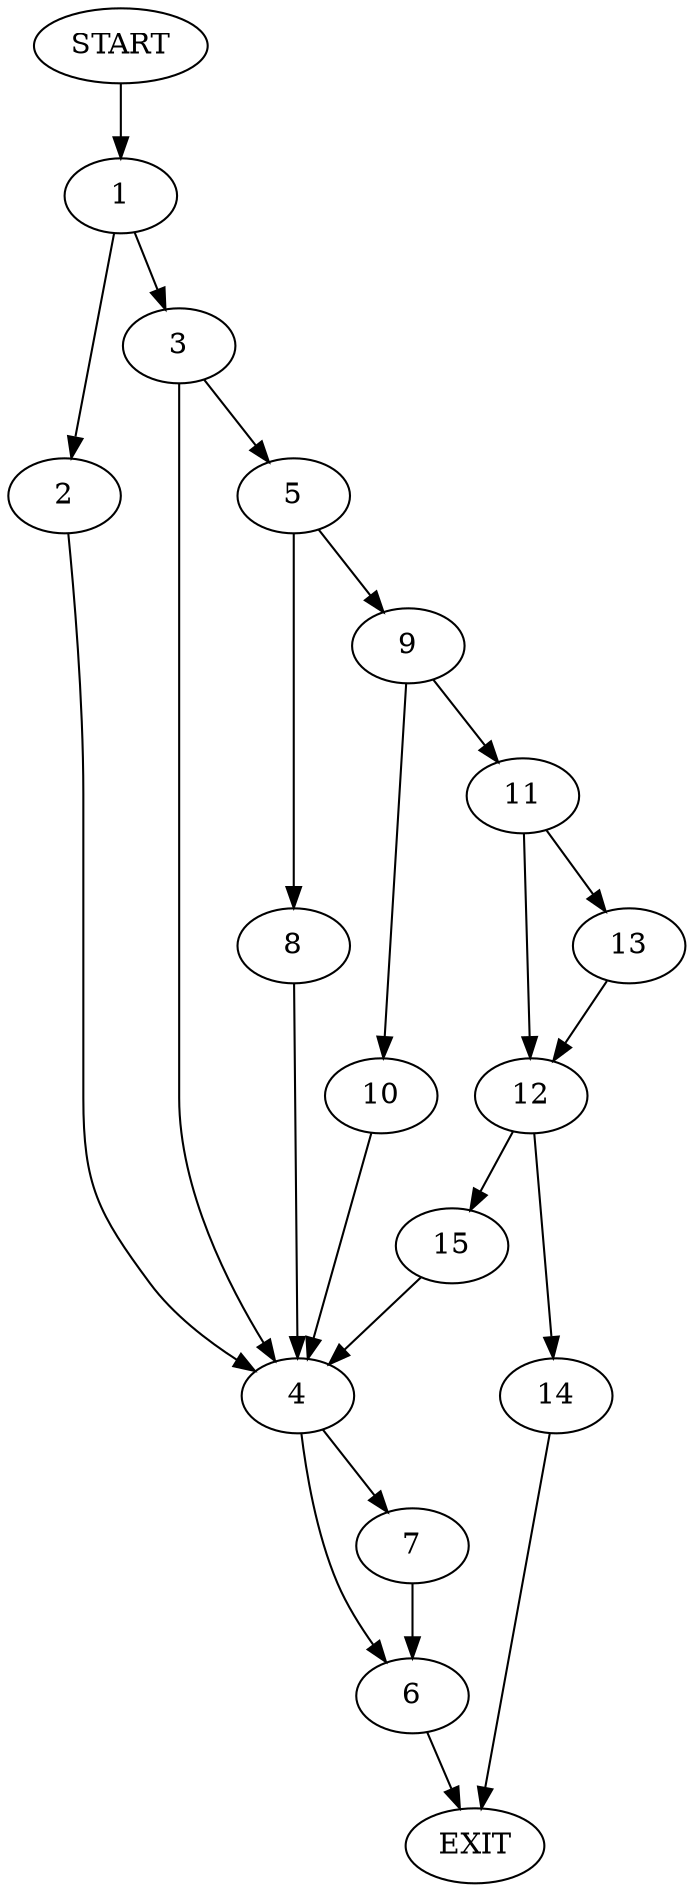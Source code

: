 digraph {
0 [label="START"]
16 [label="EXIT"]
0 -> 1
1 -> 2
1 -> 3
3 -> 4
3 -> 5
2 -> 4
4 -> 6
4 -> 7
5 -> 8
5 -> 9
8 -> 4
9 -> 10
9 -> 11
10 -> 4
11 -> 12
11 -> 13
13 -> 12
12 -> 14
12 -> 15
15 -> 4
14 -> 16
7 -> 6
6 -> 16
}
